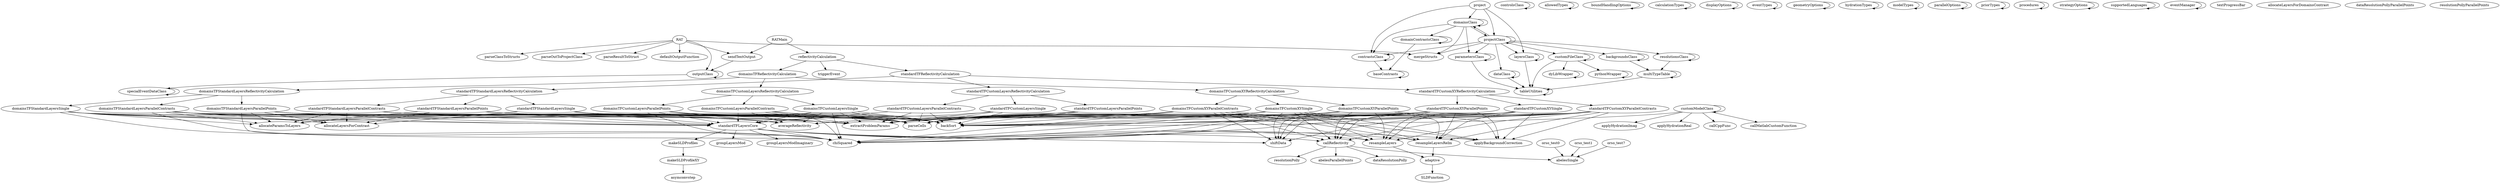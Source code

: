 /* Created by mdot for Matlab */
digraph m2html {
  RAT -> defaultOutputFunction;
  RAT -> outputClass;
  RAT -> sendTextOutput;
  RAT -> parseClassToStructs;
  RAT -> parseOutToProjectClass;
  RAT -> parseResultToStruct;
  RAT -> mergeStructs;
  RATMain -> sendTextOutput;
  RATMain -> reflectivityCalculation;
  controlsClass -> controlsClass;
  allowedTypes -> allowedTypes;
  boundHandlingOptions -> boundHandlingOptions;
  calculationTypes -> calculationTypes;
  displayOptions -> displayOptions;
  eventTypes -> eventTypes;
  geometryOptions -> geometryOptions;
  hydrationTypes -> hydrationTypes;
  modelTypes -> modelTypes;
  parallelOptions -> parallelOptions;
  priorTypes -> priorTypes;
  procedures -> procedures;
  strategyOptions -> strategyOptions;
  supportedLanguages -> supportedLanguages;
  eventManager -> eventManager;
  outputClass -> outputClass;
  outputClass -> specialEventDataClass;
  sendTextOutput -> outputClass;
  specialEventDataClass -> specialEventDataClass;
  project -> contrastsClass;
  project -> domainsClass;
  project -> layersClass;
  project -> projectClass;
  backgroundsClass -> backgroundsClass;
  backgroundsClass -> multiTypeTable;
  baseContrasts -> baseContrasts;
  contrastsClass -> baseContrasts;
  contrastsClass -> contrastsClass;
  customFileClass -> customFileClass;
  customFileClass -> dyLibWrapper;
  customFileClass -> pythonWrapper;
  customFileClass -> tableUtilities;
  dataClass -> dataClass;
  dataClass -> tableUtilities;
  domainContrastsClass -> baseContrasts;
  domainContrastsClass -> domainContrastsClass;
  domainsClass -> contrastsClass;
  domainsClass -> domainContrastsClass;
  domainsClass -> domainsClass;
  domainsClass -> mergeStructs;
  domainsClass -> parametersClass;
  domainsClass -> projectClass;
  dyLibWrapper -> dyLibWrapper;
  layersClass -> layersClass;
  layersClass -> tableUtilities;
  multiTypeTable -> multiTypeTable;
  multiTypeTable -> tableUtilities;
  parametersClass -> parametersClass;
  parametersClass -> tableUtilities;
  projectClass -> backgroundsClass;
  projectClass -> contrastsClass;
  projectClass -> customFileClass;
  projectClass -> dataClass;
  projectClass -> domainsClass;
  projectClass -> layersClass;
  projectClass -> mergeStructs;
  projectClass -> parametersClass;
  projectClass -> projectClass;
  projectClass -> resolutionsClass;
  pythonWrapper -> pythonWrapper;
  resolutionsClass -> multiTypeTable;
  resolutionsClass -> resolutionsClass;
  tableUtilities -> tableUtilities;
  callReflectivity -> abelesParallelPoints;
  callReflectivity -> abelesSingle;
  callReflectivity -> dataResolutionPolly;
  callReflectivity -> resolutionPolly;
  customModelClass -> backSort;
  customModelClass -> callCppFunc;
  customModelClass -> callMatlabCustomFunction;
  customModelClass -> applyHydrationImag;
  customModelClass -> applyHydrationReal;
  customModelClass -> customModelClass;
  makeSLDProfileXY -> asymconvstep;
  makeSLDProfiles -> makeSLDProfileXY;
  orso_test0 -> abelesSingle;
  orso_test1 -> abelesSingle;
  orso_test7 -> abelesSingle;
  adaptive -> SLDFunction;
  resampleLayers -> adaptive;
  resampleLayersReIm -> adaptive;
  domainsTFCustomLayersParallelContrasts -> extractProblemParams;
  domainsTFCustomLayersParallelContrasts -> parseCells;
  domainsTFCustomLayersParallelContrasts -> backSort;
  domainsTFCustomLayersParallelContrasts -> chiSquared;
  domainsTFCustomLayersParallelContrasts -> averageReflectivity;
  domainsTFCustomLayersParallelContrasts -> standardTFLayersCore;
  domainsTFCustomLayersParallelPoints -> extractProblemParams;
  domainsTFCustomLayersParallelPoints -> parseCells;
  domainsTFCustomLayersParallelPoints -> backSort;
  domainsTFCustomLayersParallelPoints -> chiSquared;
  domainsTFCustomLayersParallelPoints -> averageReflectivity;
  domainsTFCustomLayersParallelPoints -> standardTFLayersCore;
  domainsTFCustomLayersSingle -> extractProblemParams;
  domainsTFCustomLayersSingle -> parseCells;
  domainsTFCustomLayersSingle -> backSort;
  domainsTFCustomLayersSingle -> chiSquared;
  domainsTFCustomLayersSingle -> averageReflectivity;
  domainsTFCustomLayersSingle -> standardTFLayersCore;
  domainsTFCustomXYParallelContrasts -> extractProblemParams;
  domainsTFCustomXYParallelContrasts -> parseCells;
  domainsTFCustomXYParallelContrasts -> backSort;
  domainsTFCustomXYParallelContrasts -> applyBackgroundCorrection;
  domainsTFCustomXYParallelContrasts -> callReflectivity;
  domainsTFCustomXYParallelContrasts -> chiSquared;
  domainsTFCustomXYParallelContrasts -> resampleLayers;
  domainsTFCustomXYParallelContrasts -> resampleLayersReIm;
  domainsTFCustomXYParallelContrasts -> shiftData;
  domainsTFCustomXYParallelContrasts -> averageReflectivity;
  domainsTFCustomXYParallelPoints -> extractProblemParams;
  domainsTFCustomXYParallelPoints -> parseCells;
  domainsTFCustomXYParallelPoints -> backSort;
  domainsTFCustomXYParallelPoints -> applyBackgroundCorrection;
  domainsTFCustomXYParallelPoints -> callReflectivity;
  domainsTFCustomXYParallelPoints -> chiSquared;
  domainsTFCustomXYParallelPoints -> resampleLayers;
  domainsTFCustomXYParallelPoints -> resampleLayersReIm;
  domainsTFCustomXYParallelPoints -> shiftData;
  domainsTFCustomXYParallelPoints -> averageReflectivity;
  domainsTFCustomXYSingle -> extractProblemParams;
  domainsTFCustomXYSingle -> parseCells;
  domainsTFCustomXYSingle -> backSort;
  domainsTFCustomXYSingle -> applyBackgroundCorrection;
  domainsTFCustomXYSingle -> callReflectivity;
  domainsTFCustomXYSingle -> chiSquared;
  domainsTFCustomXYSingle -> resampleLayers;
  domainsTFCustomXYSingle -> resampleLayersReIm;
  domainsTFCustomXYSingle -> shiftData;
  domainsTFCustomXYSingle -> averageReflectivity;
  domainsTFCustomLayersReflectivityCalculation -> domainsTFCustomLayersParallelContrasts;
  domainsTFCustomLayersReflectivityCalculation -> domainsTFCustomLayersParallelPoints;
  domainsTFCustomLayersReflectivityCalculation -> domainsTFCustomLayersSingle;
  domainsTFCustomXYReflectivityCalculation -> domainsTFCustomXYParallelContrasts;
  domainsTFCustomXYReflectivityCalculation -> domainsTFCustomXYParallelPoints;
  domainsTFCustomXYReflectivityCalculation -> domainsTFCustomXYSingle;
  domainsTFReflectivityCalculation -> domainsTFCustomLayersReflectivityCalculation;
  domainsTFReflectivityCalculation -> domainsTFCustomXYReflectivityCalculation;
  domainsTFReflectivityCalculation -> domainsTFStandardLayersReflectivityCalculation;
  domainsTFStandardLayersReflectivityCalculation -> domainsTFStandardLayersParallelContrasts;
  domainsTFStandardLayersReflectivityCalculation -> domainsTFStandardLayersParallelPoints;
  domainsTFStandardLayersReflectivityCalculation -> domainsTFStandardLayersSingle;
  domainsTFStandardLayersParallelContrasts -> extractProblemParams;
  domainsTFStandardLayersParallelContrasts -> parseCells;
  domainsTFStandardLayersParallelContrasts -> backSort;
  domainsTFStandardLayersParallelContrasts -> chiSquared;
  domainsTFStandardLayersParallelContrasts -> allocateLayersForContrast;
  domainsTFStandardLayersParallelContrasts -> allocateParamsToLayers;
  domainsTFStandardLayersParallelContrasts -> averageReflectivity;
  domainsTFStandardLayersParallelContrasts -> standardTFLayersCore;
  domainsTFStandardLayersParallelPoints -> extractProblemParams;
  domainsTFStandardLayersParallelPoints -> parseCells;
  domainsTFStandardLayersParallelPoints -> backSort;
  domainsTFStandardLayersParallelPoints -> chiSquared;
  domainsTFStandardLayersParallelPoints -> allocateLayersForContrast;
  domainsTFStandardLayersParallelPoints -> allocateParamsToLayers;
  domainsTFStandardLayersParallelPoints -> averageReflectivity;
  domainsTFStandardLayersParallelPoints -> standardTFLayersCore;
  domainsTFStandardLayersSingle -> extractProblemParams;
  domainsTFStandardLayersSingle -> parseCells;
  domainsTFStandardLayersSingle -> backSort;
  domainsTFStandardLayersSingle -> chiSquared;
  domainsTFStandardLayersSingle -> allocateLayersForContrast;
  domainsTFStandardLayersSingle -> allocateParamsToLayers;
  domainsTFStandardLayersSingle -> averageReflectivity;
  domainsTFStandardLayersSingle -> standardTFLayersCore;
  reflectivityCalculation -> triggerEvent;
  reflectivityCalculation -> domainsTFReflectivityCalculation;
  reflectivityCalculation -> standardTFReflectivityCalculation;
  standardTFCustomLayersParallelContrasts -> extractProblemParams;
  standardTFCustomLayersParallelContrasts -> parseCells;
  standardTFCustomLayersParallelContrasts -> backSort;
  standardTFCustomLayersParallelContrasts -> standardTFLayersCore;
  standardTFCustomLayersParallelPoints -> extractProblemParams;
  standardTFCustomLayersParallelPoints -> parseCells;
  standardTFCustomLayersParallelPoints -> backSort;
  standardTFCustomLayersParallelPoints -> standardTFLayersCore;
  standardTFCustomLayersSingle -> extractProblemParams;
  standardTFCustomLayersSingle -> parseCells;
  standardTFCustomLayersSingle -> backSort;
  standardTFCustomLayersSingle -> standardTFLayersCore;
  standardTFCustomXYParallelContrasts -> extractProblemParams;
  standardTFCustomXYParallelContrasts -> parseCells;
  standardTFCustomXYParallelContrasts -> backSort;
  standardTFCustomXYParallelContrasts -> applyBackgroundCorrection;
  standardTFCustomXYParallelContrasts -> callReflectivity;
  standardTFCustomXYParallelContrasts -> chiSquared;
  standardTFCustomXYParallelContrasts -> resampleLayers;
  standardTFCustomXYParallelContrasts -> resampleLayersReIm;
  standardTFCustomXYParallelContrasts -> shiftData;
  standardTFCustomXYParallelPoints -> extractProblemParams;
  standardTFCustomXYParallelPoints -> parseCells;
  standardTFCustomXYParallelPoints -> backSort;
  standardTFCustomXYParallelPoints -> applyBackgroundCorrection;
  standardTFCustomXYParallelPoints -> callReflectivity;
  standardTFCustomXYParallelPoints -> chiSquared;
  standardTFCustomXYParallelPoints -> resampleLayers;
  standardTFCustomXYParallelPoints -> resampleLayersReIm;
  standardTFCustomXYParallelPoints -> shiftData;
  standardTFCustomXYSingle -> extractProblemParams;
  standardTFCustomXYSingle -> parseCells;
  standardTFCustomXYSingle -> backSort;
  standardTFCustomXYSingle -> applyBackgroundCorrection;
  standardTFCustomXYSingle -> callReflectivity;
  standardTFCustomXYSingle -> chiSquared;
  standardTFCustomXYSingle -> resampleLayers;
  standardTFCustomXYSingle -> resampleLayersReIm;
  standardTFCustomXYSingle -> shiftData;
  standardTFStandardLayersParallelContrasts -> extractProblemParams;
  standardTFStandardLayersParallelContrasts -> parseCells;
  standardTFStandardLayersParallelContrasts -> backSort;
  standardTFStandardLayersParallelContrasts -> allocateLayersForContrast;
  standardTFStandardLayersParallelContrasts -> allocateParamsToLayers;
  standardTFStandardLayersParallelContrasts -> standardTFLayersCore;
  standardTFStandardLayersParallelPoints -> extractProblemParams;
  standardTFStandardLayersParallelPoints -> parseCells;
  standardTFStandardLayersParallelPoints -> backSort;
  standardTFStandardLayersParallelPoints -> allocateLayersForContrast;
  standardTFStandardLayersParallelPoints -> allocateParamsToLayers;
  standardTFStandardLayersParallelPoints -> standardTFLayersCore;
  standardTFStandardLayersSingle -> extractProblemParams;
  standardTFStandardLayersSingle -> parseCells;
  standardTFStandardLayersSingle -> backSort;
  standardTFStandardLayersSingle -> allocateLayersForContrast;
  standardTFStandardLayersSingle -> allocateParamsToLayers;
  standardTFStandardLayersSingle -> standardTFLayersCore;
  standardTFCustomLayersReflectivityCalculation -> standardTFCustomLayersParallelContrasts;
  standardTFCustomLayersReflectivityCalculation -> standardTFCustomLayersParallelPoints;
  standardTFCustomLayersReflectivityCalculation -> standardTFCustomLayersSingle;
  standardTFCustomXYReflectivityCalculation -> standardTFCustomXYParallelContrasts;
  standardTFCustomXYReflectivityCalculation -> standardTFCustomXYParallelPoints;
  standardTFCustomXYReflectivityCalculation -> standardTFCustomXYSingle;
  standardTFLayersCore -> applyBackgroundCorrection;
  standardTFLayersCore -> callReflectivity;
  standardTFLayersCore -> chiSquared;
  standardTFLayersCore -> groupLayersMod;
  standardTFLayersCore -> groupLayersModImaginary;
  standardTFLayersCore -> makeSLDProfiles;
  standardTFLayersCore -> resampleLayers;
  standardTFLayersCore -> resampleLayersReIm;
  standardTFLayersCore -> shiftData;
  standardTFReflectivityCalculation -> standardTFCustomLayersReflectivityCalculation;
  standardTFReflectivityCalculation -> standardTFCustomXYReflectivityCalculation;
  standardTFReflectivityCalculation -> standardTFStandardLayersReflectivityCalculation;
  standardTFStandardLayersReflectivityCalculation -> standardTFStandardLayersParallelContrasts;
  standardTFStandardLayersReflectivityCalculation -> standardTFStandardLayersParallelPoints;
  standardTFStandardLayersReflectivityCalculation -> standardTFStandardLayersSingle;

  RAT [URL="API/RAT.html"];
  RATMain [URL="API/RATMain.html"];
  controlsClass [URL="API/controlsClass/controlsClass.html"];
  allowedTypes [URL="API/enums/allowedTypes.html"];
  boundHandlingOptions [URL="API/enums/boundHandlingOptions.html"];
  calculationTypes [URL="API/enums/calculationTypes.html"];
  displayOptions [URL="API/enums/displayOptions.html"];
  eventTypes [URL="API/enums/eventTypes.html"];
  geometryOptions [URL="API/enums/geometryOptions.html"];
  hydrationTypes [URL="API/enums/hydrationTypes.html"];
  modelTypes [URL="API/enums/modelTypes.html"];
  parallelOptions [URL="API/enums/parallelOptions.html"];
  priorTypes [URL="API/enums/priorTypes.html"];
  procedures [URL="API/enums/procedures.html"];
  strategyOptions [URL="API/enums/strategyOptions.html"];
  supportedLanguages [URL="API/enums/supportedLanguages.html"];
  eventManager [URL="API/events/eventManager.html"];
  triggerEvent [URL="API/events/triggerEvent.html"];
  extractProblemParams [URL="API/extractProblemParams.html"];
  defaultOutputFunction [URL="API/outputFunction/defaultOutputFunction.html"];
  outputClass [URL="API/outputFunction/outputClass.html"];
  sendTextOutput [URL="API/outputFunction/sendTextOutput.html"];
  specialEventDataClass [URL="API/outputFunction/specialEventDataClass.html"];
  parseCells [URL="API/parseCells.html"];
  parseClassToStructs [URL="API/parseClassToStructs.html"];
  parseOutToProjectClass [URL="API/parseOutToProjectClass.html"];
  parseResultToStruct [URL="API/parseResultToStruct.html"];
  project [URL="API/project.html"];
  backgroundsClass [URL="API/projectClass/backgroundsClass.html"];
  baseContrasts [URL="API/projectClass/baseContrasts.html"];
  contrastsClass [URL="API/projectClass/contrastsClass.html"];
  customFileClass [URL="API/projectClass/customFileClass.html"];
  dataClass [URL="API/projectClass/dataClass.html"];
  domainContrastsClass [URL="API/projectClass/domainContrastsClass.html"];
  domainsClass [URL="API/projectClass/domainsClass.html"];
  dyLibWrapper [URL="API/projectClass/dyLibWrapper.html"];
  layersClass [URL="API/projectClass/layersClass.html"];
  mergeStructs [URL="API/projectClass/mergeStructs.html"];
  multiTypeTable [URL="API/projectClass/multiTypeTable.html"];
  parametersClass [URL="API/projectClass/parametersClass.html"];
  projectClass [URL="API/projectClass/projectClass.html"];
  pythonWrapper [URL="API/projectClass/pythonWrapper.html"];
  resolutionsClass [URL="API/projectClass/resolutionsClass.html"];
  tableUtilities [URL="API/projectClass/tableUtilities.html"];
  textProgressBar [URL="API/textProgressBar.html"];
  backSort [URL="targetFunctions/common/backSort/backSort.html"];
  callCppFunc [URL="targetFunctions/common/callCustomFunction/callCppFunction/callCppFunc.html"];
  callMatlabCustomFunction [URL="targetFunctions/common/callCustomFunction/callMatlabFunction/callMatlabCustomFunction.html"];
  applyBackgroundCorrection [URL="targetFunctions/common/callReflectivity/applyBackgroundCorrection.html"];
  callReflectivity [URL="targetFunctions/common/callReflectivity/callReflectivity.html"];
  chiSquared [URL="targetFunctions/common/costFunctions/chiSquared/chiSquared.html"];
  applyHydrationImag [URL="targetFunctions/common/customModelsClass/applyHydrationImag.html"];
  applyHydrationReal [URL="targetFunctions/common/customModelsClass/applyHydrationReal.html"];
  customModelClass [URL="targetFunctions/common/customModelsClass/customModelClass.html"];
  allocateLayersForContrast [URL="targetFunctions/common/groupLayers/allocateLayersForContrast.html"];
  allocateLayersForDomainsContrast [URL="targetFunctions/common/groupLayers/allocateLayersForDomainsContrast.html"];
  allocateParamsToLayers [URL="targetFunctions/common/groupLayers/allocateParamsToLayers.html"];
  groupLayersMod [URL="targetFunctions/common/groupLayers/groupLayersMod.html"];
  groupLayersModImaginary [URL="targetFunctions/common/groupLayers/groupLayersModImaginary.html"];
  asymconvstep [URL="targetFunctions/common/makeSLDProfiles/asymconvstep.html"];
  makeSLDProfileXY [URL="targetFunctions/common/makeSLDProfiles/makeSLDProfileXY.html"];
  makeSLDProfiles [URL="targetFunctions/common/makeSLDProfiles/makeSLDProfiles.html"];
  abelesParallelPoints [URL="targetFunctions/common/reflectivityCalculations/abeles/abelesParallelPoints.html"];
  abelesSingle [URL="targetFunctions/common/reflectivityCalculations/abeles/abelesSingle.html"];
  orso_test0 [URL="targetFunctions/common/reflectivityCalculations/abeles/orso_test0.html"];
  orso_test1 [URL="targetFunctions/common/reflectivityCalculations/abeles/orso_test1.html"];
  orso_test7 [URL="targetFunctions/common/reflectivityCalculations/abeles/orso_test7.html"];
  SLDFunction [URL="targetFunctions/common/resampleLayers/SLDFunction.html"];
  adaptive [URL="targetFunctions/common/resampleLayers/adaptive.html"];
  resampleLayers [URL="targetFunctions/common/resampleLayers/resampleLayers.html"];
  resampleLayersReIm [URL="targetFunctions/common/resampleLayers/resampleLayersReIm.html"];
  dataResolutionPolly [URL="targetFunctions/common/resolutionFunctions/simpleGaussian/dataResolutionPolly.html"];
  dataResolutionPollyParallelPoints [URL="targetFunctions/common/resolutionFunctions/simpleGaussian/dataResolutionPollyParallelPoints.html"];
  resolutionPolly [URL="targetFunctions/common/resolutionFunctions/simpleGaussian/resolutionPolly.html"];
  resolutionPollyParallelPoints [URL="targetFunctions/common/resolutionFunctions/simpleGaussian/resolutionPollyParallelPoints.html"];
  shiftData [URL="targetFunctions/common/shiftData/shiftData.html"];
  averageReflectivity [URL="targetFunctions/domainsTF/averageReflectivity.html"];
  domainsTFCustomLayersParallelContrasts [URL="targetFunctions/domainsTF/customLayers/domainsTFCustomLayersParallelContrasts.html"];
  domainsTFCustomLayersParallelPoints [URL="targetFunctions/domainsTF/customLayers/domainsTFCustomLayersParallelPoints.html"];
  domainsTFCustomLayersSingle [URL="targetFunctions/domainsTF/customLayers/domainsTFCustomLayersSingle.html"];
  domainsTFCustomXYParallelContrasts [URL="targetFunctions/domainsTF/customXY/domainsTFCustomXYParallelContrasts.html"];
  domainsTFCustomXYParallelPoints [URL="targetFunctions/domainsTF/customXY/domainsTFCustomXYParallelPoints.html"];
  domainsTFCustomXYSingle [URL="targetFunctions/domainsTF/customXY/domainsTFCustomXYSingle.html"];
  domainsTFCustomLayersReflectivityCalculation [URL="targetFunctions/domainsTF/domainsTFCustomLayersReflectivityCalculation.html"];
  domainsTFCustomXYReflectivityCalculation [URL="targetFunctions/domainsTF/domainsTFCustomXYReflectivityCalculation.html"];
  domainsTFReflectivityCalculation [URL="targetFunctions/domainsTF/domainsTFReflectivityCalculation.html"];
  domainsTFStandardLayersReflectivityCalculation [URL="targetFunctions/domainsTF/domainsTFStandardLayersReflectivityCalculation.html"];
  domainsTFStandardLayersParallelContrasts [URL="targetFunctions/domainsTF/standardLayers/domainsTFStandardLayersParallelContrasts.html"];
  domainsTFStandardLayersParallelPoints [URL="targetFunctions/domainsTF/standardLayers/domainsTFStandardLayersParallelPoints.html"];
  domainsTFStandardLayersSingle [URL="targetFunctions/domainsTF/standardLayers/domainsTFStandardLayersSingle.html"];
  reflectivityCalculation [URL="targetFunctions/reflectivityCalculation/reflectivityCalculation.html"];
  standardTFCustomLayersParallelContrasts [URL="targetFunctions/standardTF/customLayers/standardTFCustomLayersParallelContrasts.html"];
  standardTFCustomLayersParallelPoints [URL="targetFunctions/standardTF/customLayers/standardTFCustomLayersParallelPoints.html"];
  standardTFCustomLayersSingle [URL="targetFunctions/standardTF/customLayers/standardTFCustomLayersSingle.html"];
  standardTFCustomXYParallelContrasts [URL="targetFunctions/standardTF/customXY/standardTFCustomXYParallelContrasts.html"];
  standardTFCustomXYParallelPoints [URL="targetFunctions/standardTF/customXY/standardTFCustomXYParallelPoints.html"];
  standardTFCustomXYSingle [URL="targetFunctions/standardTF/customXY/standardTFCustomXYSingle.html"];
  standardTFStandardLayersParallelContrasts [URL="targetFunctions/standardTF/standardLayers/standardTFStandardLayersParallelContrasts.html"];
  standardTFStandardLayersParallelPoints [URL="targetFunctions/standardTF/standardLayers/standardTFStandardLayersParallelPoints.html"];
  standardTFStandardLayersSingle [URL="targetFunctions/standardTF/standardLayers/standardTFStandardLayersSingle.html"];
  standardTFCustomLayersReflectivityCalculation [URL="targetFunctions/standardTF/standardTFCustomLayersReflectivityCalculation.html"];
  standardTFCustomXYReflectivityCalculation [URL="targetFunctions/standardTF/standardTFCustomXYReflectivityCalculation.html"];
  standardTFLayersCore [URL="targetFunctions/standardTF/standardTFLayersCore.html"];
  standardTFReflectivityCalculation [URL="targetFunctions/standardTF/standardTFReflectivityCalculation.html"];
  standardTFStandardLayersReflectivityCalculation [URL="targetFunctions/standardTF/standardTFStandardLayersReflectivityCalculation.html"];
}